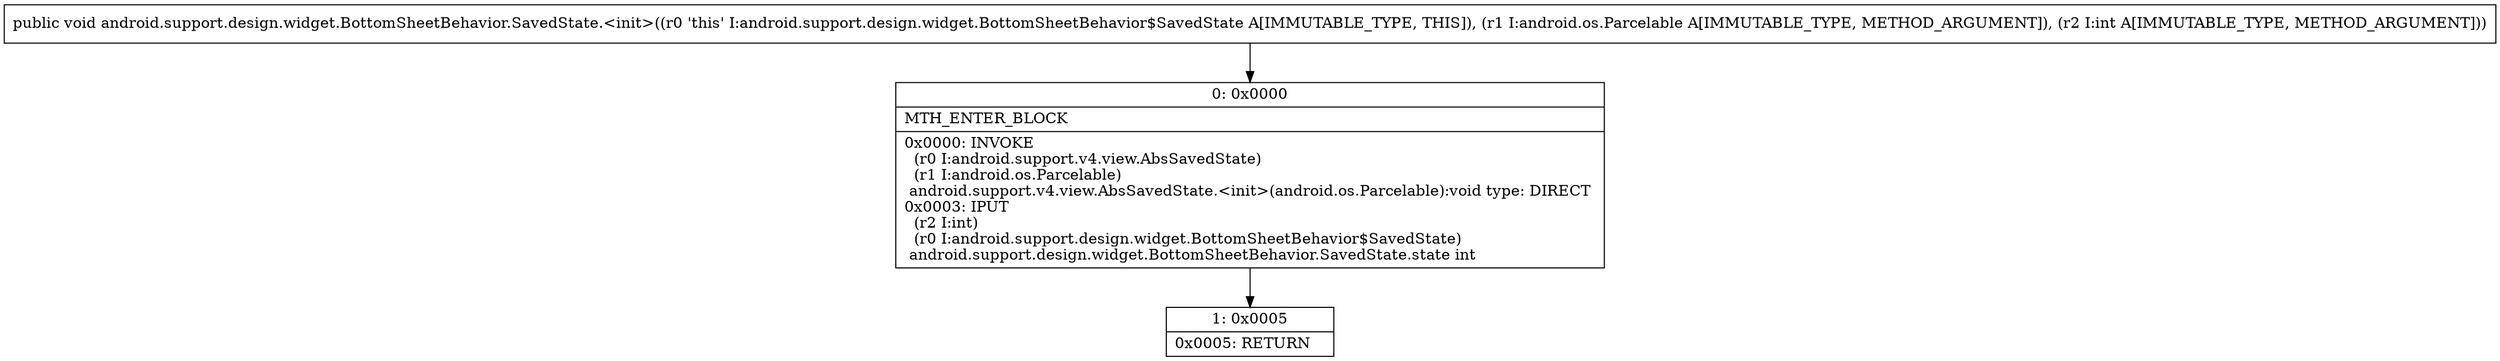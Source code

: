 digraph "CFG forandroid.support.design.widget.BottomSheetBehavior.SavedState.\<init\>(Landroid\/os\/Parcelable;I)V" {
Node_0 [shape=record,label="{0\:\ 0x0000|MTH_ENTER_BLOCK\l|0x0000: INVOKE  \l  (r0 I:android.support.v4.view.AbsSavedState)\l  (r1 I:android.os.Parcelable)\l android.support.v4.view.AbsSavedState.\<init\>(android.os.Parcelable):void type: DIRECT \l0x0003: IPUT  \l  (r2 I:int)\l  (r0 I:android.support.design.widget.BottomSheetBehavior$SavedState)\l android.support.design.widget.BottomSheetBehavior.SavedState.state int \l}"];
Node_1 [shape=record,label="{1\:\ 0x0005|0x0005: RETURN   \l}"];
MethodNode[shape=record,label="{public void android.support.design.widget.BottomSheetBehavior.SavedState.\<init\>((r0 'this' I:android.support.design.widget.BottomSheetBehavior$SavedState A[IMMUTABLE_TYPE, THIS]), (r1 I:android.os.Parcelable A[IMMUTABLE_TYPE, METHOD_ARGUMENT]), (r2 I:int A[IMMUTABLE_TYPE, METHOD_ARGUMENT])) }"];
MethodNode -> Node_0;
Node_0 -> Node_1;
}


